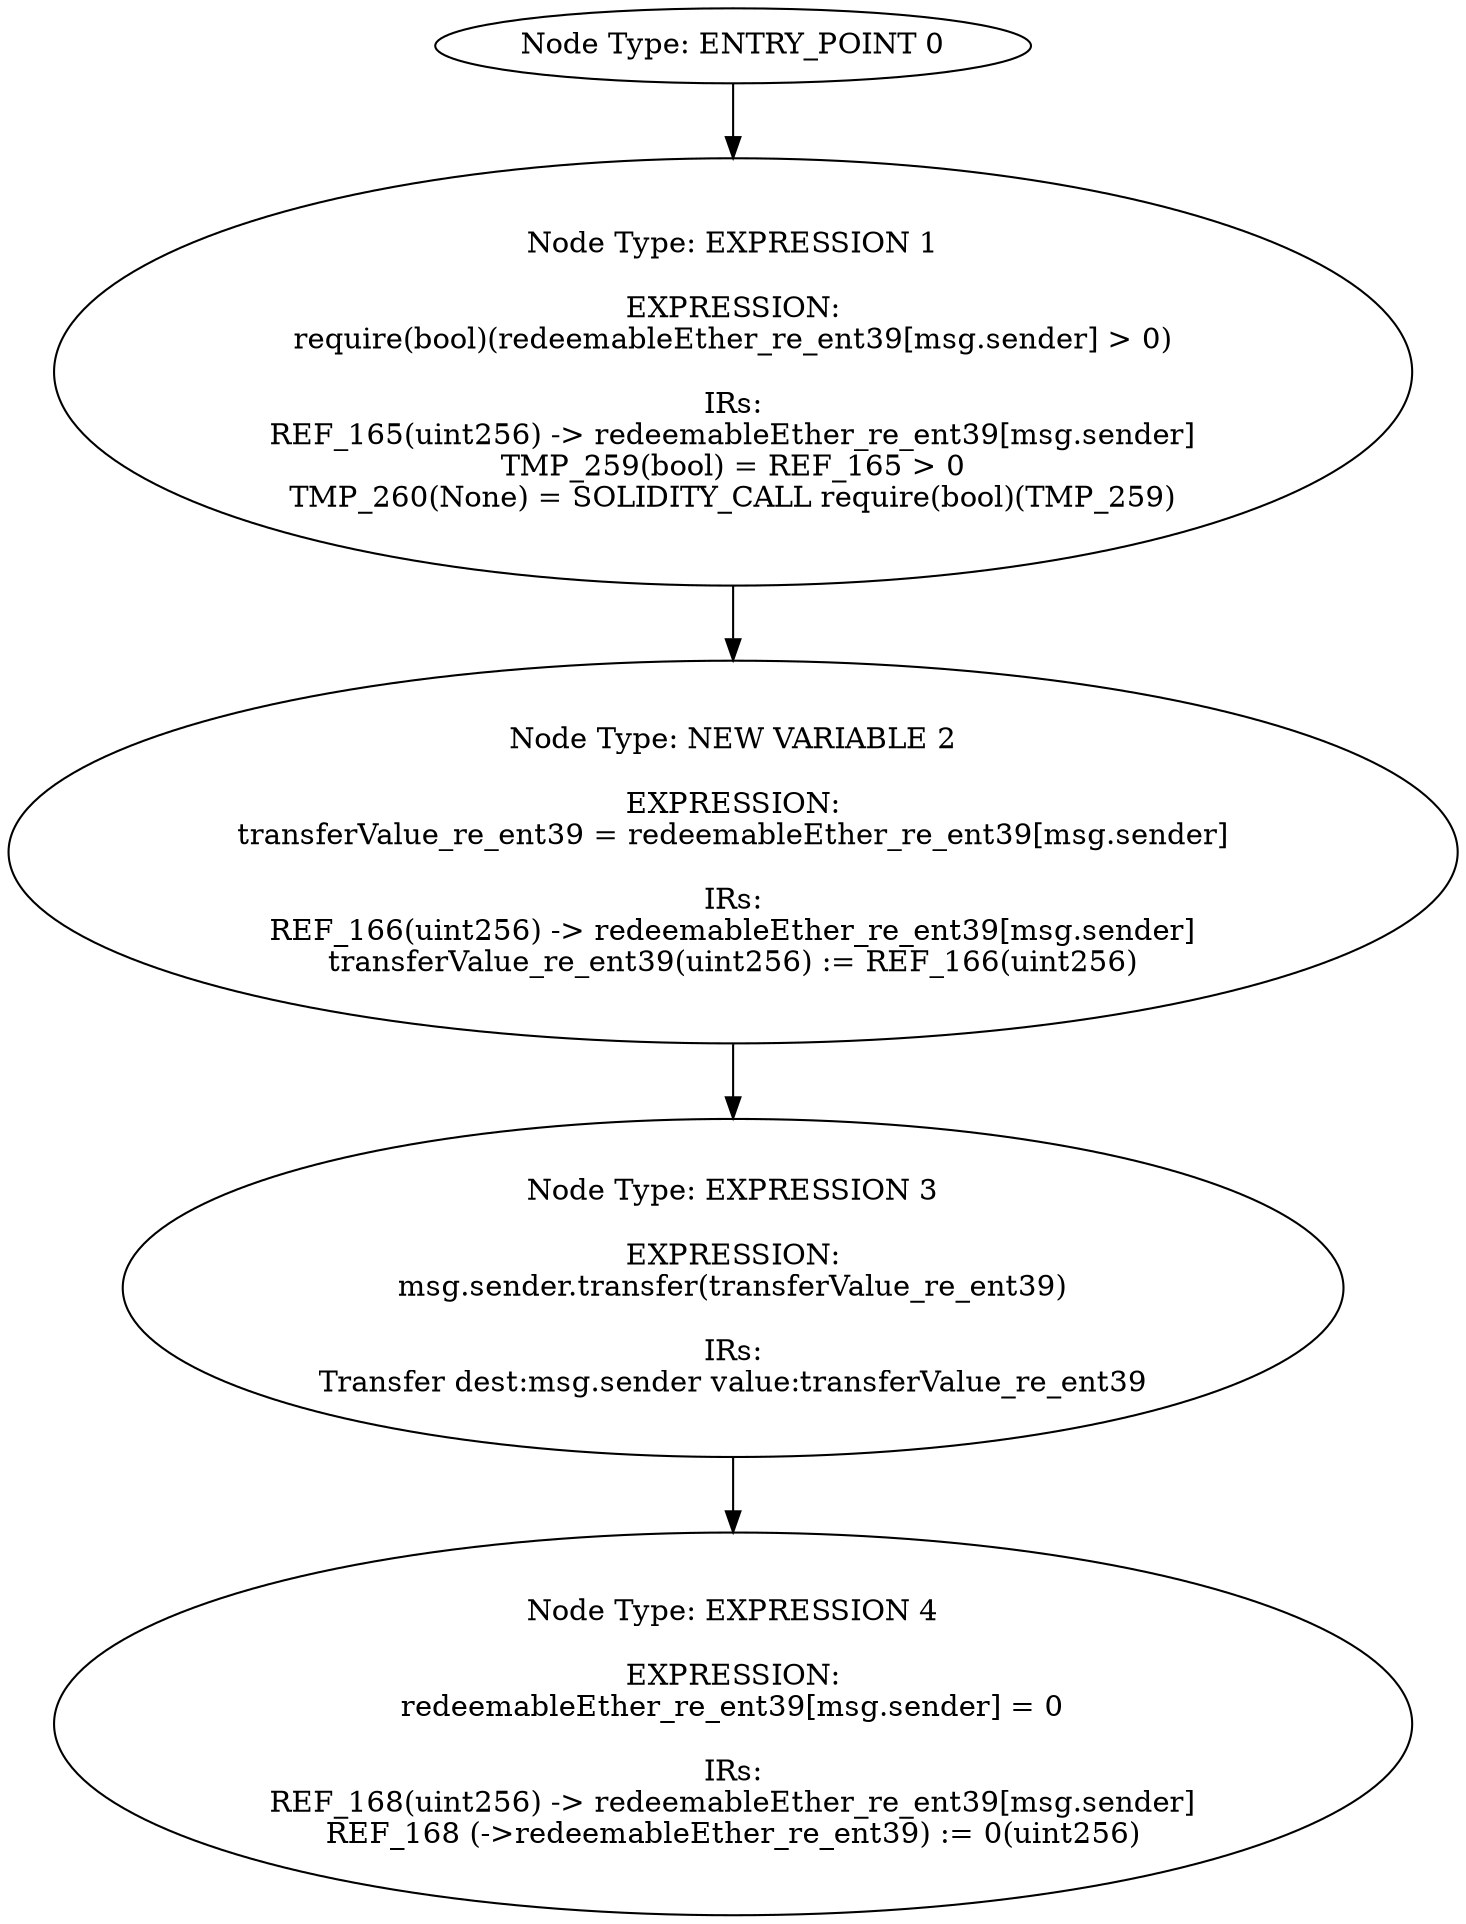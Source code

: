 digraph{
0[label="Node Type: ENTRY_POINT 0
"];
0->1;
1[label="Node Type: EXPRESSION 1

EXPRESSION:
require(bool)(redeemableEther_re_ent39[msg.sender] > 0)

IRs:
REF_165(uint256) -> redeemableEther_re_ent39[msg.sender]
TMP_259(bool) = REF_165 > 0
TMP_260(None) = SOLIDITY_CALL require(bool)(TMP_259)"];
1->2;
2[label="Node Type: NEW VARIABLE 2

EXPRESSION:
transferValue_re_ent39 = redeemableEther_re_ent39[msg.sender]

IRs:
REF_166(uint256) -> redeemableEther_re_ent39[msg.sender]
transferValue_re_ent39(uint256) := REF_166(uint256)"];
2->3;
3[label="Node Type: EXPRESSION 3

EXPRESSION:
msg.sender.transfer(transferValue_re_ent39)

IRs:
Transfer dest:msg.sender value:transferValue_re_ent39"];
3->4;
4[label="Node Type: EXPRESSION 4

EXPRESSION:
redeemableEther_re_ent39[msg.sender] = 0

IRs:
REF_168(uint256) -> redeemableEther_re_ent39[msg.sender]
REF_168 (->redeemableEther_re_ent39) := 0(uint256)"];
}
